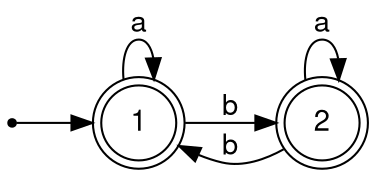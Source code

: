 digraph finite_state_machine {
	fontname="Helvetica,Arial,sans-serif"
	node [fontname="Helvetica,Arial,sans-serif"]
	edge [fontname="Helvetica,Arial,sans-serif"]
	rankdir=LR;
	node [shape = doublecircle]; 1;
	node [shape = doublecircle]; 2;
	node [shape = circle];
	1 -> 1 [label = "a"];
	1 -> 2 [label = "b"];
	2 -> 2 [label = "a"];
	2 -> 1 [label = "b"];
	nowhere [shape=point];	nowhere -> 1;}